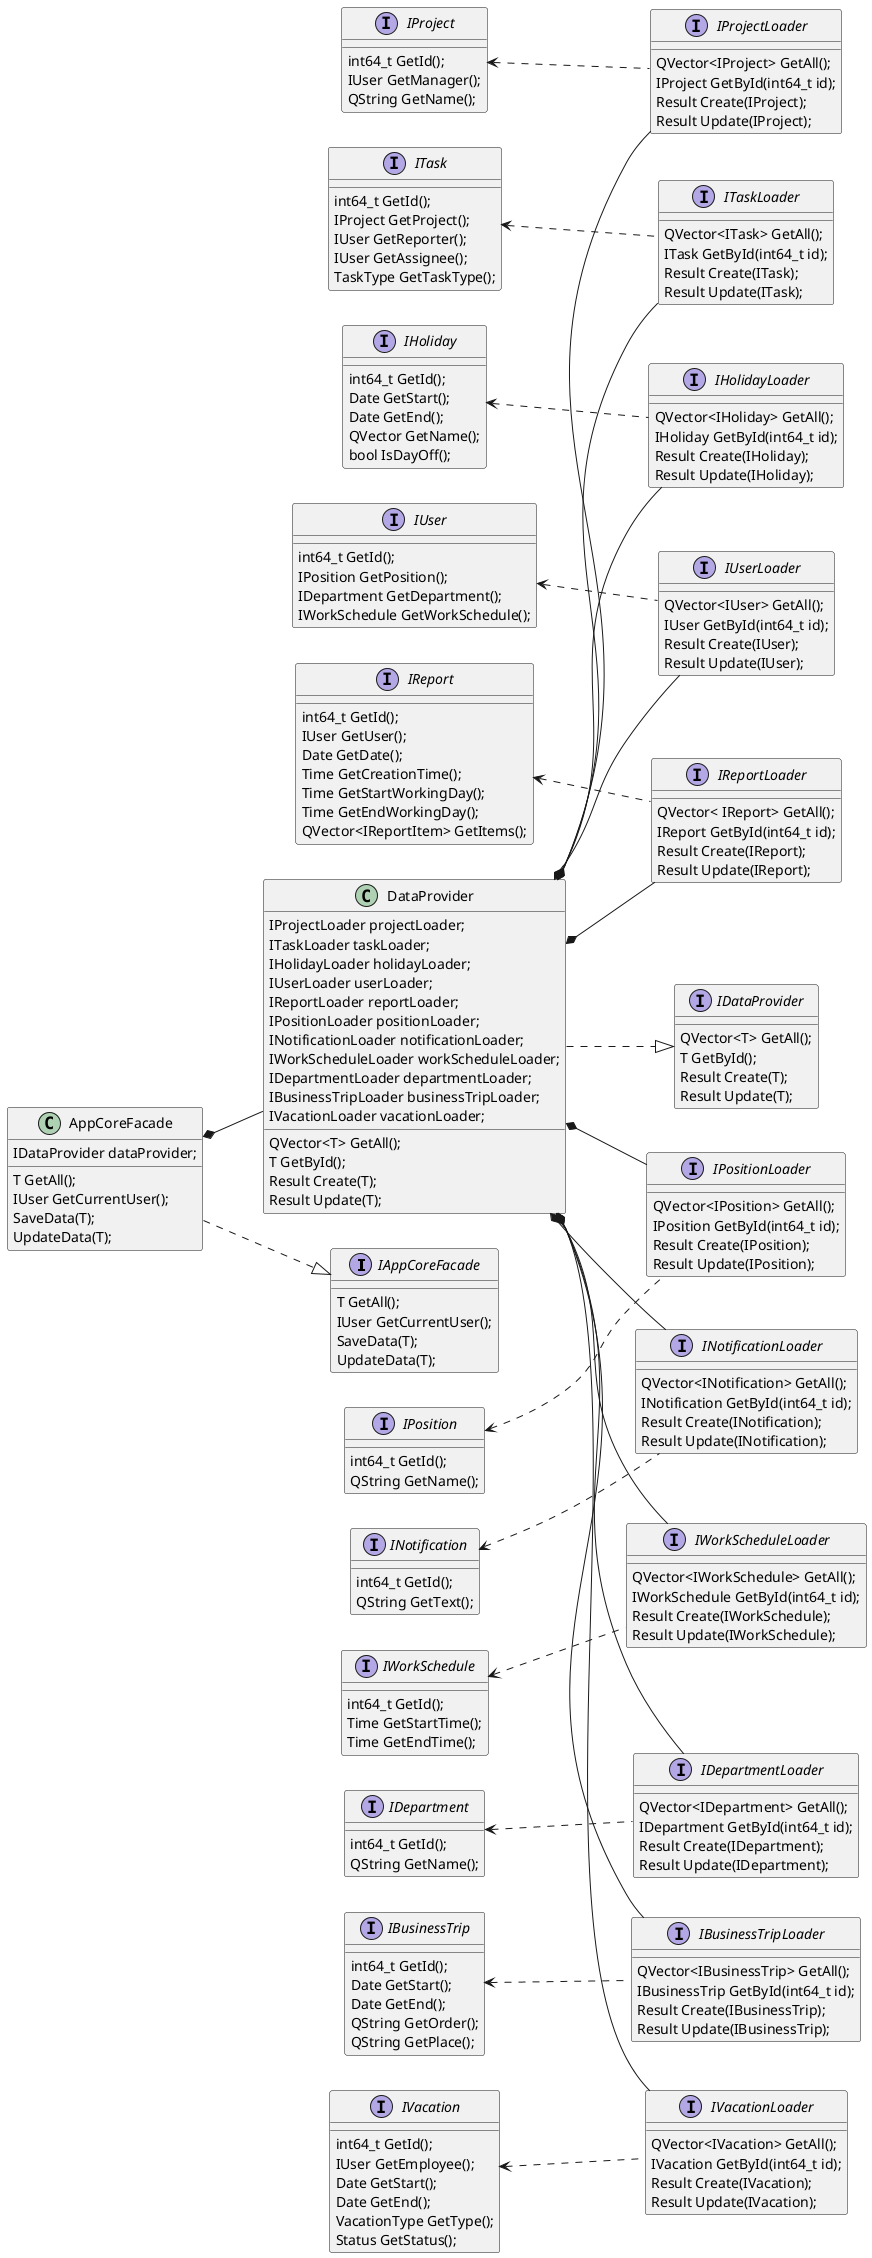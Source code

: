 @startuml

left to right direction

interface IAppCoreFacade
{
    T GetAll();
    IUser GetCurrentUser();
    SaveData(T);
    UpdateData(T);
}

class AppCoreFacade
{
    T GetAll();
    IUser GetCurrentUser();
    SaveData(T);
    UpdateData(T);

    IDataProvider dataProvider;
}

interface IDataProvider
{
    QVector<T> GetAll();
    T GetById();
    Result Create(T);
    Result Update(T);
}

class DataProvider
{
    QVector<T> GetAll();
    T GetById();
    Result Create(T);
    Result Update(T);

    IProjectLoader projectLoader;
    ITaskLoader taskLoader;
    IHolidayLoader holidayLoader;
    IUserLoader userLoader;
    IReportLoader reportLoader;
    IPositionLoader positionLoader;
    INotificationLoader notificationLoader;
    IWorkScheduleLoader workScheduleLoader;
    IDepartmentLoader departmentLoader;
    IBusinessTripLoader businessTripLoader;
    IVacationLoader vacationLoader;
}

interface IProject
{
    int64_t GetId();
    IUser GetManager();
    QString GetName();
}

interface ITask
{
    int64_t GetId();
    IProject GetProject();
    IUser GetReporter();
    IUser GetAssignee();
    TaskType GetTaskType();
}

interface IHoliday
{
    int64_t GetId();
    Date GetStart();
    Date GetEnd();
    QVector GetName();
    bool IsDayOff();
}

interface IUser
{
    int64_t GetId();
    IPosition GetPosition();
    IDepartment GetDepartment();
    IWorkSchedule GetWorkSchedule();
}

interface IReport
{
    int64_t GetId();
    IUser GetUser();
    Date GetDate();
    Time GetCreationTime();
    Time GetStartWorkingDay();
    Time GetEndWorkingDay();
    QVector<IReportItem> GetItems();
}

interface IPosition
{
    int64_t GetId();
    QString GetName();
}

interface INotification
{
    int64_t GetId();
    QString GetText();
}

interface IWorkSchedule
{
    int64_t GetId();
    Time GetStartTime();
    Time GetEndTime();
}

interface IDepartment
{
    int64_t GetId();
    QString GetName();
}

interface IBusinessTrip
{
    int64_t GetId();
    Date GetStart();
    Date GetEnd();
    QString GetOrder();
    QString GetPlace();
}

interface IVacation
{
    int64_t GetId();
    IUser GetEmployee();
    Date GetStart();
    Date GetEnd();
    VacationType GetType();
    Status GetStatus();
}

interface IProjectLoader
{
    QVector<IProject> GetAll();
    IProject GetById(int64_t id);
    Result Create(IProject);
    Result Update(IProject);
}

interface ITaskLoader
{
    QVector<ITask> GetAll();
    ITask GetById(int64_t id);
    Result Create(ITask);
    Result Update(ITask);
}

interface IHolidayLoader
{
    QVector<IHoliday> GetAll();
    IHoliday GetById(int64_t id);
    Result Create(IHoliday);
    Result Update(IHoliday);
}

interface IUserLoader
{
    QVector<IUser> GetAll();
    IUser GetById(int64_t id);
    Result Create(IUser);
    Result Update(IUser);
}

interface IReportLoader
{
    QVector< IReport> GetAll();
    IReport GetById(int64_t id);
    Result Create(IReport);
    Result Update(IReport);
}

interface IPositionLoader
{
    QVector<IPosition> GetAll();
    IPosition GetById(int64_t id);
    Result Create(IPosition);
    Result Update(IPosition);
}

interface INotificationLoader
{
    QVector<INotification> GetAll();
    INotification GetById(int64_t id);
    Result Create(INotification);
    Result Update(INotification);
}

interface IWorkScheduleLoader
{
    QVector<IWorkSchedule> GetAll();
    IWorkSchedule GetById(int64_t id);
    Result Create(IWorkSchedule);
    Result Update(IWorkSchedule);
}

interface IDepartmentLoader
{
    QVector<IDepartment> GetAll();
    IDepartment GetById(int64_t id);
    Result Create(IDepartment);
    Result Update(IDepartment);
}

interface IBusinessTripLoader
{
    QVector<IBusinessTrip> GetAll();
    IBusinessTrip GetById(int64_t id);
    Result Create(IBusinessTrip);
    Result Update(IBusinessTrip);
}

interface IVacationLoader
{
    QVector<IVacation> GetAll();
    IVacation GetById(int64_t id);
    Result Create(IVacation);
    Result Update(IVacation);
}

DataProvider ..|> IDataProvider
AppCoreFacade ..|> IAppCoreFacade
AppCoreFacade *-- DataProvider

DataProvider *-- ITaskLoader
DataProvider *-- IProjectLoader
DataProvider *-- IHolidayLoader
DataProvider *-- IUserLoader
DataProvider *-- IReportLoader
DataProvider *-- IPositionLoader
DataProvider *-- INotificationLoader
DataProvider *-- IWorkScheduleLoader
DataProvider *-- IDepartmentLoader
DataProvider *-- IBusinessTripLoader
DataProvider *-- IVacationLoader

ITask <.. ITaskLoader
IProject <.. IProjectLoader
IHoliday <.. IHolidayLoader
IUser <.. IUserLoader
IReport <.. IReportLoader
IPosition <.. IPositionLoader
INotification <.. INotificationLoader
IWorkSchedule <.. IWorkScheduleLoader
IDepartment <.. IDepartmentLoader
IBusinessTrip <.. IBusinessTripLoader
IVacation <.. IVacationLoader

@enduml

